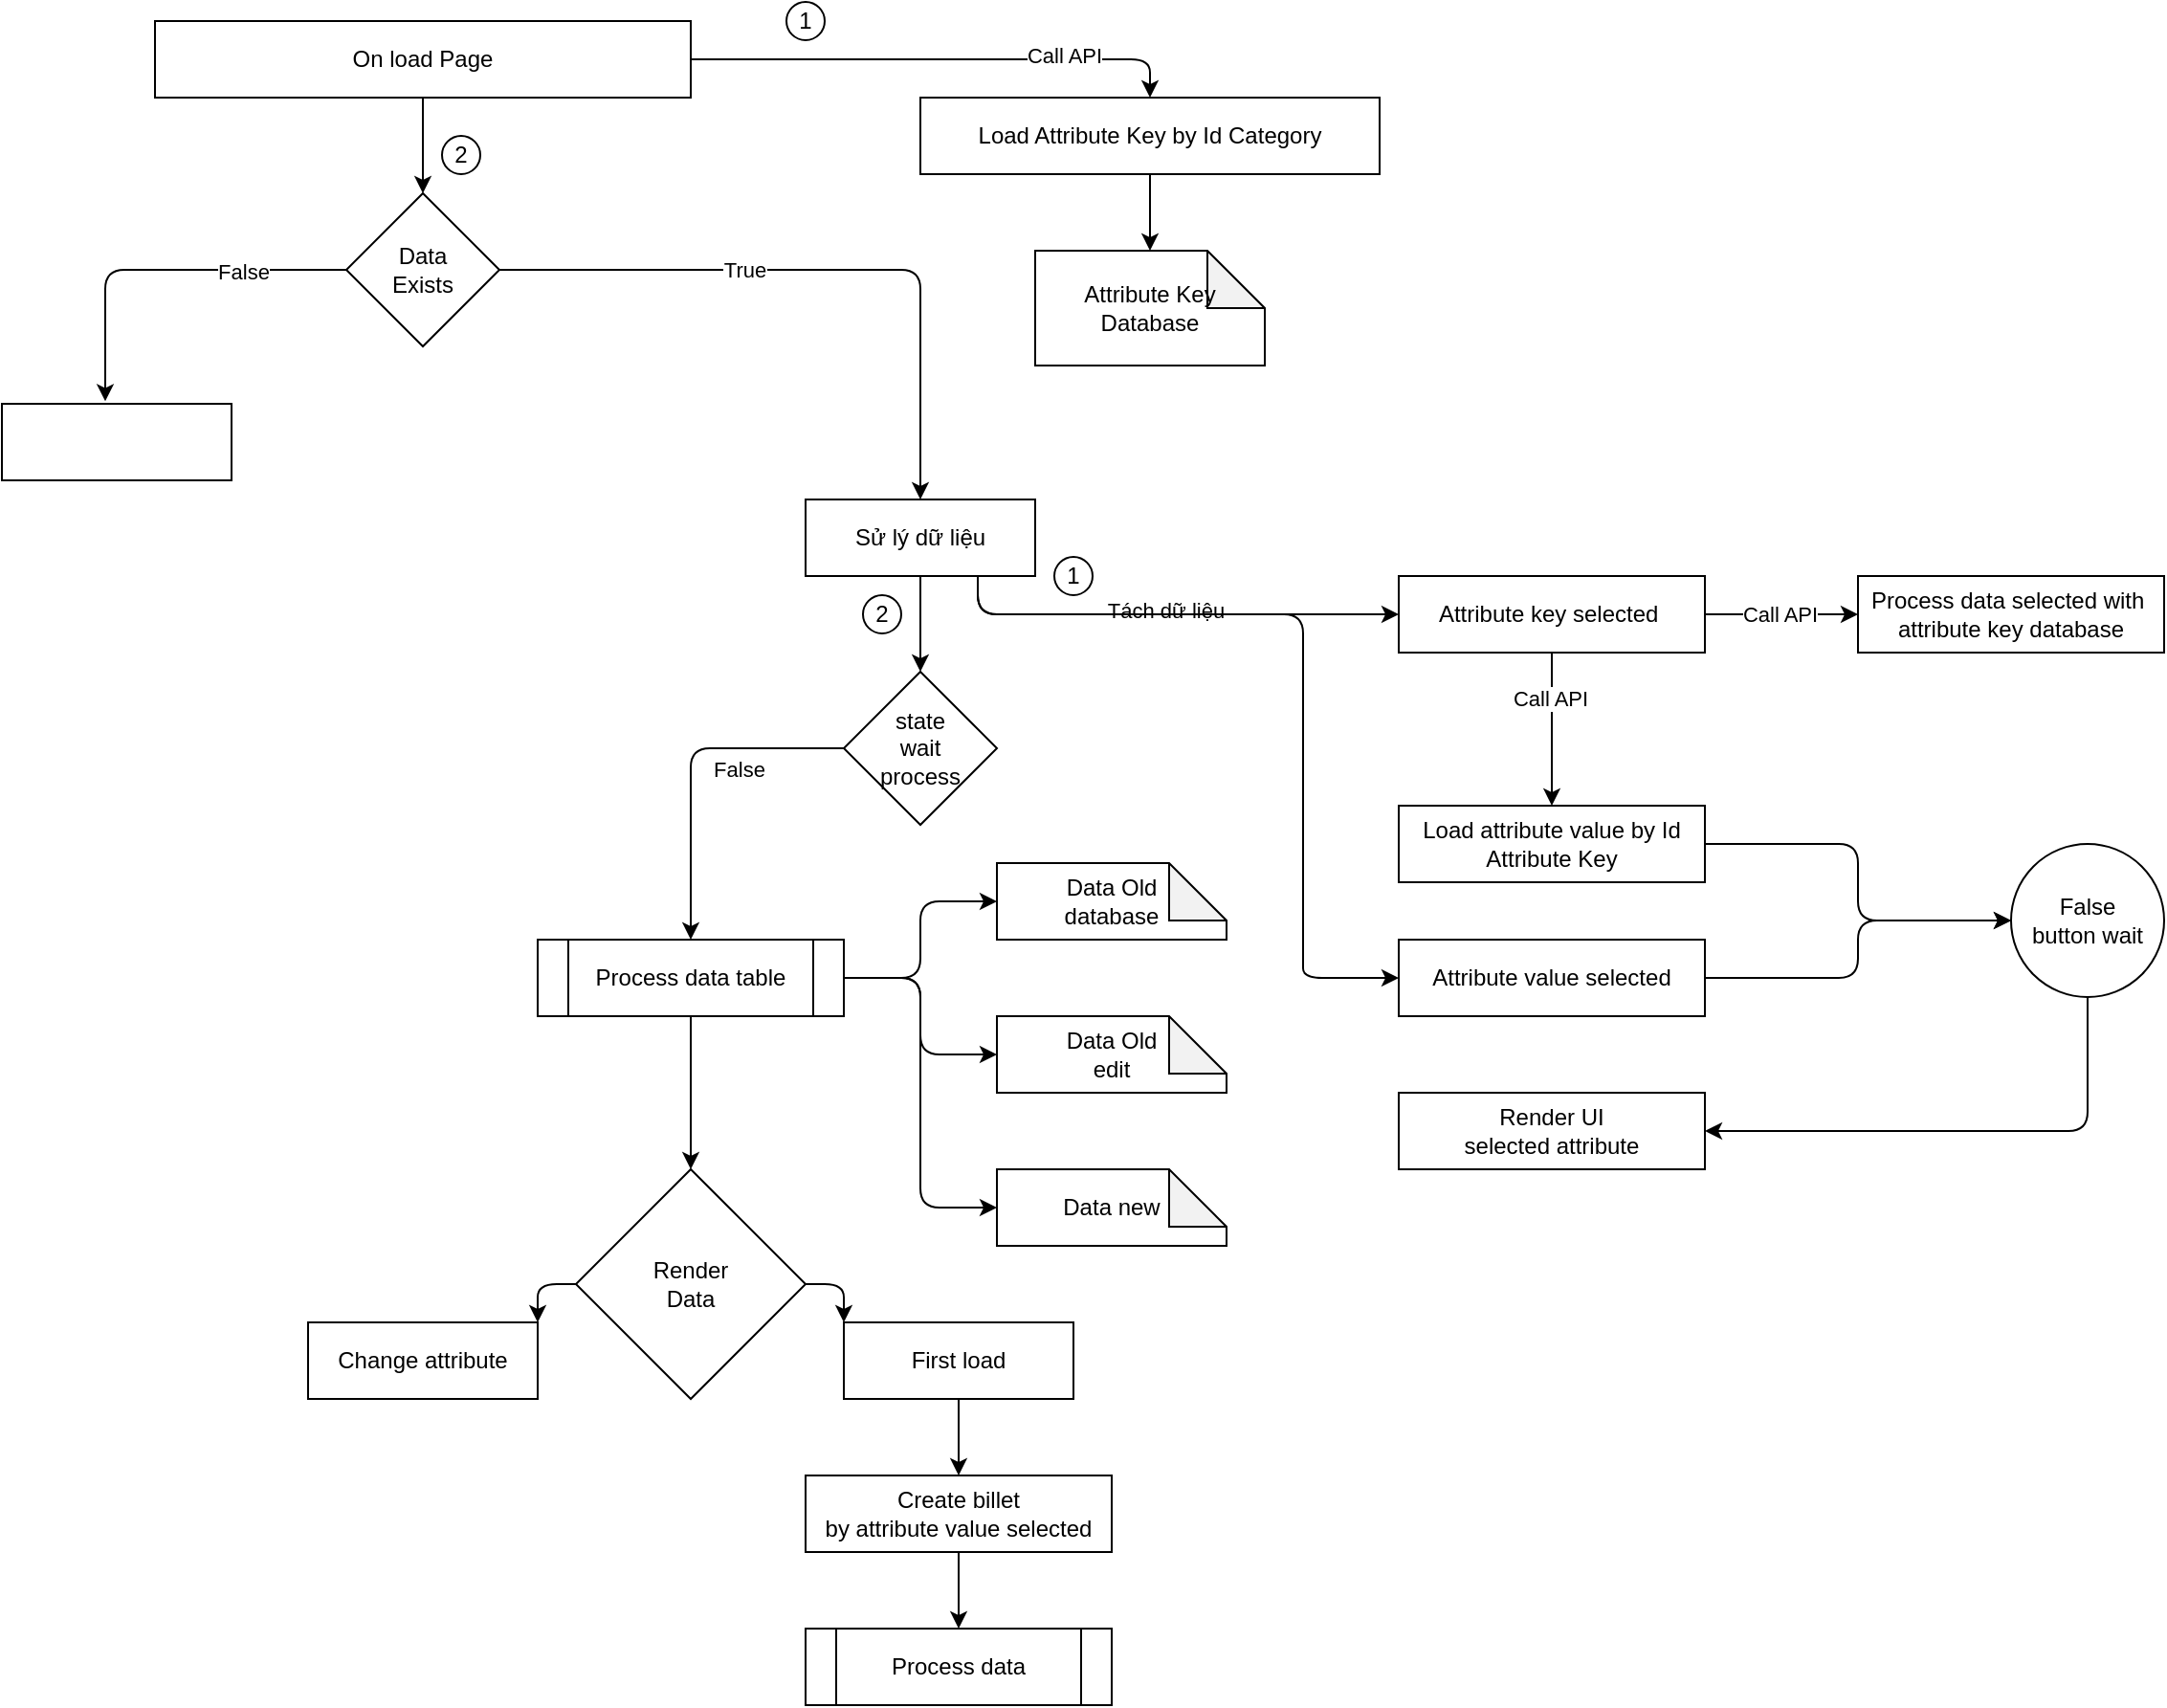 <mxfile>
    <diagram id="P5sUgAGOxLQQEyiYpiVn" name="Page-1">
        <mxGraphModel dx="1021" dy="493" grid="1" gridSize="10" guides="1" tooltips="1" connect="1" arrows="1" fold="1" page="1" pageScale="1" pageWidth="850" pageHeight="1100" math="0" shadow="0">
            <root>
                <mxCell id="0"/>
                <mxCell id="1" parent="0"/>
                <mxCell id="5" style="edgeStyle=none;html=1;entryX=0.5;entryY=0;entryDx=0;entryDy=0;" parent="1" source="2" target="4" edge="1">
                    <mxGeometry relative="1" as="geometry"/>
                </mxCell>
                <mxCell id="16" style="edgeStyle=none;html=1;entryX=0.5;entryY=0;entryDx=0;entryDy=0;exitX=1;exitY=0.5;exitDx=0;exitDy=0;" parent="1" source="2" target="15" edge="1">
                    <mxGeometry relative="1" as="geometry">
                        <Array as="points">
                            <mxPoint x="520" y="60"/>
                            <mxPoint x="600" y="60"/>
                            <mxPoint x="660" y="60"/>
                            <mxPoint x="720" y="60"/>
                        </Array>
                    </mxGeometry>
                </mxCell>
                <mxCell id="33" value="Call API" style="edgeLabel;html=1;align=center;verticalAlign=middle;resizable=0;points=[];" parent="16" vertex="1" connectable="0">
                    <mxGeometry x="0.5" y="2" relative="1" as="geometry">
                        <mxPoint as="offset"/>
                    </mxGeometry>
                </mxCell>
                <mxCell id="2" value="On load Page" style="rounded=0;whiteSpace=wrap;html=1;" parent="1" vertex="1">
                    <mxGeometry x="200" y="40" width="280" height="40" as="geometry"/>
                </mxCell>
                <mxCell id="7" style="edgeStyle=none;html=1;entryX=0.45;entryY=-0.033;entryDx=0;entryDy=0;entryPerimeter=0;" parent="1" source="4" target="6" edge="1">
                    <mxGeometry relative="1" as="geometry">
                        <Array as="points">
                            <mxPoint x="174" y="170"/>
                            <mxPoint x="174" y="190"/>
                        </Array>
                    </mxGeometry>
                </mxCell>
                <mxCell id="11" value="False" style="edgeLabel;html=1;align=center;verticalAlign=middle;resizable=0;points=[];" parent="7" vertex="1" connectable="0">
                    <mxGeometry x="-0.446" y="1" relative="1" as="geometry">
                        <mxPoint as="offset"/>
                    </mxGeometry>
                </mxCell>
                <mxCell id="9" style="edgeStyle=none;html=1;entryX=0.5;entryY=0;entryDx=0;entryDy=0;" parent="1" source="4" target="8" edge="1">
                    <mxGeometry relative="1" as="geometry">
                        <Array as="points">
                            <mxPoint x="600" y="170"/>
                        </Array>
                    </mxGeometry>
                </mxCell>
                <mxCell id="12" value="True" style="edgeLabel;html=1;align=center;verticalAlign=middle;resizable=0;points=[];" parent="9" vertex="1" connectable="0">
                    <mxGeometry x="-0.104" y="-1" relative="1" as="geometry">
                        <mxPoint x="-25" y="-1" as="offset"/>
                    </mxGeometry>
                </mxCell>
                <mxCell id="4" value="Data &lt;br&gt;Exists" style="rhombus;whiteSpace=wrap;html=1;" parent="1" vertex="1">
                    <mxGeometry x="300" y="130" width="80" height="80" as="geometry"/>
                </mxCell>
                <mxCell id="6" value="" style="rounded=0;whiteSpace=wrap;html=1;" parent="1" vertex="1">
                    <mxGeometry x="120" y="240" width="120" height="40" as="geometry"/>
                </mxCell>
                <mxCell id="20" value="" style="edgeStyle=none;html=1;exitX=0.75;exitY=1;exitDx=0;exitDy=0;" parent="1" source="8" target="19" edge="1">
                    <mxGeometry relative="1" as="geometry">
                        <Array as="points">
                            <mxPoint x="630" y="350"/>
                            <mxPoint x="710" y="350"/>
                        </Array>
                    </mxGeometry>
                </mxCell>
                <mxCell id="22" value="Tách dữ liệu" style="edgeLabel;html=1;align=center;verticalAlign=middle;resizable=0;points=[];" parent="20" vertex="1" connectable="0">
                    <mxGeometry x="-0.27" y="2" relative="1" as="geometry">
                        <mxPoint x="30" as="offset"/>
                    </mxGeometry>
                </mxCell>
                <mxCell id="25" value="" style="edgeStyle=none;html=1;entryX=0;entryY=0.5;entryDx=0;entryDy=0;exitX=0.75;exitY=1;exitDx=0;exitDy=0;" parent="1" source="8" target="24" edge="1">
                    <mxGeometry relative="1" as="geometry">
                        <Array as="points">
                            <mxPoint x="630" y="350"/>
                            <mxPoint x="800" y="350"/>
                            <mxPoint x="800" y="420"/>
                            <mxPoint x="800" y="520"/>
                            <mxPoint x="800" y="540"/>
                        </Array>
                    </mxGeometry>
                </mxCell>
                <mxCell id="35" style="edgeStyle=none;html=1;entryX=0.5;entryY=0;entryDx=0;entryDy=0;" parent="1" source="8" target="34" edge="1">
                    <mxGeometry relative="1" as="geometry"/>
                </mxCell>
                <mxCell id="8" value="Sử lý dữ liệu" style="rounded=0;whiteSpace=wrap;html=1;" parent="1" vertex="1">
                    <mxGeometry x="540" y="290" width="120" height="40" as="geometry"/>
                </mxCell>
                <mxCell id="18" style="edgeStyle=none;html=1;entryX=0.5;entryY=0;entryDx=0;entryDy=0;entryPerimeter=0;" parent="1" source="15" target="17" edge="1">
                    <mxGeometry relative="1" as="geometry"/>
                </mxCell>
                <mxCell id="15" value="Load Attribute Key by Id Category" style="rounded=0;whiteSpace=wrap;html=1;" parent="1" vertex="1">
                    <mxGeometry x="600" y="80" width="240" height="40" as="geometry"/>
                </mxCell>
                <mxCell id="17" value="Attribute Key &lt;br&gt;Database" style="shape=note;whiteSpace=wrap;html=1;backgroundOutline=1;darkOpacity=0.05;" parent="1" vertex="1">
                    <mxGeometry x="660" y="160" width="120" height="60" as="geometry"/>
                </mxCell>
                <mxCell id="27" value="" style="edgeStyle=none;html=1;" parent="1" source="19" target="26" edge="1">
                    <mxGeometry relative="1" as="geometry"/>
                </mxCell>
                <mxCell id="32" value="Call API" style="edgeLabel;html=1;align=center;verticalAlign=middle;resizable=0;points=[];" parent="27" vertex="1" connectable="0">
                    <mxGeometry x="-0.409" y="-1" relative="1" as="geometry">
                        <mxPoint as="offset"/>
                    </mxGeometry>
                </mxCell>
                <mxCell id="30" value="" style="edgeStyle=none;html=1;" parent="1" source="19" edge="1">
                    <mxGeometry relative="1" as="geometry">
                        <mxPoint x="1090" y="350" as="targetPoint"/>
                        <Array as="points">
                            <mxPoint x="1060" y="350"/>
                        </Array>
                    </mxGeometry>
                </mxCell>
                <mxCell id="31" value="Call API" style="edgeLabel;html=1;align=center;verticalAlign=middle;resizable=0;points=[];" parent="30" vertex="1" connectable="0">
                    <mxGeometry x="-0.042" relative="1" as="geometry">
                        <mxPoint as="offset"/>
                    </mxGeometry>
                </mxCell>
                <mxCell id="19" value="Attribute key selected&amp;nbsp;" style="rounded=0;whiteSpace=wrap;html=1;" parent="1" vertex="1">
                    <mxGeometry x="850" y="330" width="160" height="40" as="geometry"/>
                </mxCell>
                <mxCell id="39" style="edgeStyle=none;html=1;entryX=0;entryY=0.5;entryDx=0;entryDy=0;exitX=1;exitY=0.5;exitDx=0;exitDy=0;" parent="1" source="24" edge="1">
                    <mxGeometry relative="1" as="geometry">
                        <mxPoint x="1170.0" y="510" as="targetPoint"/>
                        <Array as="points">
                            <mxPoint x="1090" y="540"/>
                            <mxPoint x="1090" y="510"/>
                        </Array>
                    </mxGeometry>
                </mxCell>
                <mxCell id="24" value="Attribute value selected" style="whiteSpace=wrap;html=1;rounded=0;" parent="1" vertex="1">
                    <mxGeometry x="850" y="520" width="160" height="40" as="geometry"/>
                </mxCell>
                <mxCell id="38" value="" style="edgeStyle=none;html=1;exitX=1;exitY=0.5;exitDx=0;exitDy=0;" parent="1" source="26" edge="1">
                    <mxGeometry relative="1" as="geometry">
                        <mxPoint x="1170.0" y="510" as="targetPoint"/>
                        <Array as="points">
                            <mxPoint x="1090" y="470"/>
                            <mxPoint x="1090" y="510"/>
                        </Array>
                    </mxGeometry>
                </mxCell>
                <mxCell id="26" value="Load attribute value by Id Attribute Key" style="whiteSpace=wrap;html=1;rounded=0;" parent="1" vertex="1">
                    <mxGeometry x="850" y="450" width="160" height="40" as="geometry"/>
                </mxCell>
                <mxCell id="29" value="Process data selected with&amp;nbsp;&lt;br&gt;attribute key database" style="whiteSpace=wrap;html=1;rounded=0;" parent="1" vertex="1">
                    <mxGeometry x="1090" y="330" width="160" height="40" as="geometry"/>
                </mxCell>
                <mxCell id="41" value="" style="edgeStyle=none;html=1;entryX=0.5;entryY=0;entryDx=0;entryDy=0;" parent="1" source="34" target="45" edge="1">
                    <mxGeometry relative="1" as="geometry">
                        <mxPoint x="500" y="490" as="targetPoint"/>
                        <Array as="points">
                            <mxPoint x="530" y="420"/>
                            <mxPoint x="480" y="420"/>
                        </Array>
                    </mxGeometry>
                </mxCell>
                <mxCell id="42" value="False" style="edgeLabel;html=1;align=center;verticalAlign=middle;resizable=0;points=[];" parent="41" vertex="1" connectable="0">
                    <mxGeometry x="0.214" y="-1" relative="1" as="geometry">
                        <mxPoint x="26" y="-19" as="offset"/>
                    </mxGeometry>
                </mxCell>
                <mxCell id="34" value="state&lt;br&gt;wait &lt;br&gt;process" style="rhombus;whiteSpace=wrap;html=1;" parent="1" vertex="1">
                    <mxGeometry x="560" y="380" width="80" height="80" as="geometry"/>
                </mxCell>
                <mxCell id="44" value="" style="edgeStyle=none;html=1;" parent="1" target="43" edge="1">
                    <mxGeometry relative="1" as="geometry">
                        <mxPoint x="1210" y="550" as="sourcePoint"/>
                        <Array as="points">
                            <mxPoint x="1210" y="620"/>
                        </Array>
                    </mxGeometry>
                </mxCell>
                <mxCell id="37" value="False &lt;br&gt;button wait" style="ellipse;whiteSpace=wrap;html=1;rounded=0;" parent="1" vertex="1">
                    <mxGeometry x="1170" y="470" width="80" height="80" as="geometry"/>
                </mxCell>
                <mxCell id="43" value="Render UI &lt;br&gt;selected attribute" style="rounded=0;whiteSpace=wrap;html=1;" parent="1" vertex="1">
                    <mxGeometry x="850" y="600" width="160" height="40" as="geometry"/>
                </mxCell>
                <mxCell id="49" value="" style="edgeStyle=none;html=1;exitX=1;exitY=0.5;exitDx=0;exitDy=0;" parent="1" source="45" target="48" edge="1">
                    <mxGeometry relative="1" as="geometry">
                        <mxPoint x="560" y="500" as="sourcePoint"/>
                        <Array as="points">
                            <mxPoint x="600" y="540"/>
                            <mxPoint x="600" y="500"/>
                        </Array>
                    </mxGeometry>
                </mxCell>
                <mxCell id="54" style="edgeStyle=none;html=1;entryX=0;entryY=0.5;entryDx=0;entryDy=0;entryPerimeter=0;" edge="1" parent="1" source="45" target="52">
                    <mxGeometry relative="1" as="geometry">
                        <mxPoint x="610" y="600" as="targetPoint"/>
                        <Array as="points">
                            <mxPoint x="600" y="540"/>
                            <mxPoint x="600" y="580"/>
                        </Array>
                    </mxGeometry>
                </mxCell>
                <mxCell id="55" style="edgeStyle=none;html=1;entryX=0;entryY=0.5;entryDx=0;entryDy=0;entryPerimeter=0;exitX=1;exitY=0.5;exitDx=0;exitDy=0;" edge="1" parent="1" source="45" target="53">
                    <mxGeometry relative="1" as="geometry">
                        <Array as="points">
                            <mxPoint x="600" y="540"/>
                            <mxPoint x="600" y="660"/>
                        </Array>
                    </mxGeometry>
                </mxCell>
                <mxCell id="63" style="edgeStyle=none;html=1;entryX=0.5;entryY=0;entryDx=0;entryDy=0;" edge="1" parent="1" source="45" target="62">
                    <mxGeometry relative="1" as="geometry"/>
                </mxCell>
                <mxCell id="45" value="Process data table" style="shape=process;whiteSpace=wrap;html=1;backgroundOutline=1;" parent="1" vertex="1">
                    <mxGeometry x="400" y="520" width="160" height="40" as="geometry"/>
                </mxCell>
                <mxCell id="48" value="Data Old&lt;br&gt;database" style="shape=note;whiteSpace=wrap;html=1;backgroundOutline=1;darkOpacity=0.05;" parent="1" vertex="1">
                    <mxGeometry x="640" y="480" width="120" height="40" as="geometry"/>
                </mxCell>
                <mxCell id="52" value="Data Old&lt;br&gt;edit" style="shape=note;whiteSpace=wrap;html=1;backgroundOutline=1;darkOpacity=0.05;" vertex="1" parent="1">
                    <mxGeometry x="640" y="560" width="120" height="40" as="geometry"/>
                </mxCell>
                <mxCell id="53" value="Data new" style="shape=note;whiteSpace=wrap;html=1;backgroundOutline=1;darkOpacity=0.05;" vertex="1" parent="1">
                    <mxGeometry x="640" y="640" width="120" height="40" as="geometry"/>
                </mxCell>
                <mxCell id="57" value="1" style="ellipse;whiteSpace=wrap;html=1;aspect=fixed;" vertex="1" parent="1">
                    <mxGeometry x="670" y="320" width="20" height="20" as="geometry"/>
                </mxCell>
                <mxCell id="58" value="2" style="ellipse;whiteSpace=wrap;html=1;aspect=fixed;" vertex="1" parent="1">
                    <mxGeometry x="570" y="340" width="20" height="20" as="geometry"/>
                </mxCell>
                <mxCell id="59" value="1" style="ellipse;whiteSpace=wrap;html=1;aspect=fixed;" vertex="1" parent="1">
                    <mxGeometry x="530" y="30" width="20" height="20" as="geometry"/>
                </mxCell>
                <mxCell id="60" value="2" style="ellipse;whiteSpace=wrap;html=1;aspect=fixed;" vertex="1" parent="1">
                    <mxGeometry x="350" y="100" width="20" height="20" as="geometry"/>
                </mxCell>
                <mxCell id="65" value="" style="edgeStyle=none;html=1;exitX=0;exitY=0.5;exitDx=0;exitDy=0;entryX=1;entryY=0;entryDx=0;entryDy=0;" edge="1" parent="1" source="62" target="64">
                    <mxGeometry relative="1" as="geometry">
                        <Array as="points">
                            <mxPoint x="400" y="700"/>
                        </Array>
                    </mxGeometry>
                </mxCell>
                <mxCell id="67" value="" style="edgeStyle=none;html=1;entryX=0;entryY=0;entryDx=0;entryDy=0;exitX=1;exitY=0.5;exitDx=0;exitDy=0;" edge="1" parent="1" source="62" target="66">
                    <mxGeometry relative="1" as="geometry">
                        <Array as="points">
                            <mxPoint x="560" y="700"/>
                        </Array>
                    </mxGeometry>
                </mxCell>
                <mxCell id="62" value="Render&lt;br&gt;Data" style="rhombus;whiteSpace=wrap;html=1;" vertex="1" parent="1">
                    <mxGeometry x="420" y="640" width="120" height="120" as="geometry"/>
                </mxCell>
                <mxCell id="64" value="Change attribute" style="whiteSpace=wrap;html=1;" vertex="1" parent="1">
                    <mxGeometry x="280" y="720" width="120" height="40" as="geometry"/>
                </mxCell>
                <mxCell id="70" value="" style="edgeStyle=none;html=1;" edge="1" parent="1" source="66" target="69">
                    <mxGeometry relative="1" as="geometry"/>
                </mxCell>
                <mxCell id="66" value="First load" style="whiteSpace=wrap;html=1;" vertex="1" parent="1">
                    <mxGeometry x="560" y="720" width="120" height="40" as="geometry"/>
                </mxCell>
                <mxCell id="76" style="edgeStyle=none;html=1;entryX=0.5;entryY=0;entryDx=0;entryDy=0;" edge="1" parent="1" source="69" target="75">
                    <mxGeometry relative="1" as="geometry"/>
                </mxCell>
                <mxCell id="69" value="Create billet &lt;br&gt;by attribute value selected" style="whiteSpace=wrap;html=1;" vertex="1" parent="1">
                    <mxGeometry x="540" y="800" width="160" height="40" as="geometry"/>
                </mxCell>
                <mxCell id="75" value="Process data" style="shape=process;whiteSpace=wrap;html=1;backgroundOutline=1;" vertex="1" parent="1">
                    <mxGeometry x="540" y="880" width="160" height="40" as="geometry"/>
                </mxCell>
            </root>
        </mxGraphModel>
    </diagram>
</mxfile>